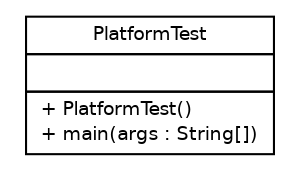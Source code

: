 #!/usr/local/bin/dot
#
# Class diagram 
# Generated by UMLGraph version R5_6-24-gf6e263 (http://www.umlgraph.org/)
#

digraph G {
	edge [fontname="Helvetica",fontsize=10,labelfontname="Helvetica",labelfontsize=10];
	node [fontname="Helvetica",fontsize=10,shape=plaintext];
	nodesep=0.25;
	ranksep=0.5;
	// examples.hardware.PlatformTest
	c727 [label=<<table title="examples.hardware.PlatformTest" border="0" cellborder="1" cellspacing="0" cellpadding="2" port="p" href="./PlatformTest.html">
		<tr><td><table border="0" cellspacing="0" cellpadding="1">
<tr><td align="center" balign="center"> PlatformTest </td></tr>
		</table></td></tr>
		<tr><td><table border="0" cellspacing="0" cellpadding="1">
<tr><td align="left" balign="left">  </td></tr>
		</table></td></tr>
		<tr><td><table border="0" cellspacing="0" cellpadding="1">
<tr><td align="left" balign="left"> + PlatformTest() </td></tr>
<tr><td align="left" balign="left"> + main(args : String[]) </td></tr>
		</table></td></tr>
		</table>>, URL="./PlatformTest.html", fontname="Helvetica", fontcolor="black", fontsize=9.0];
}

